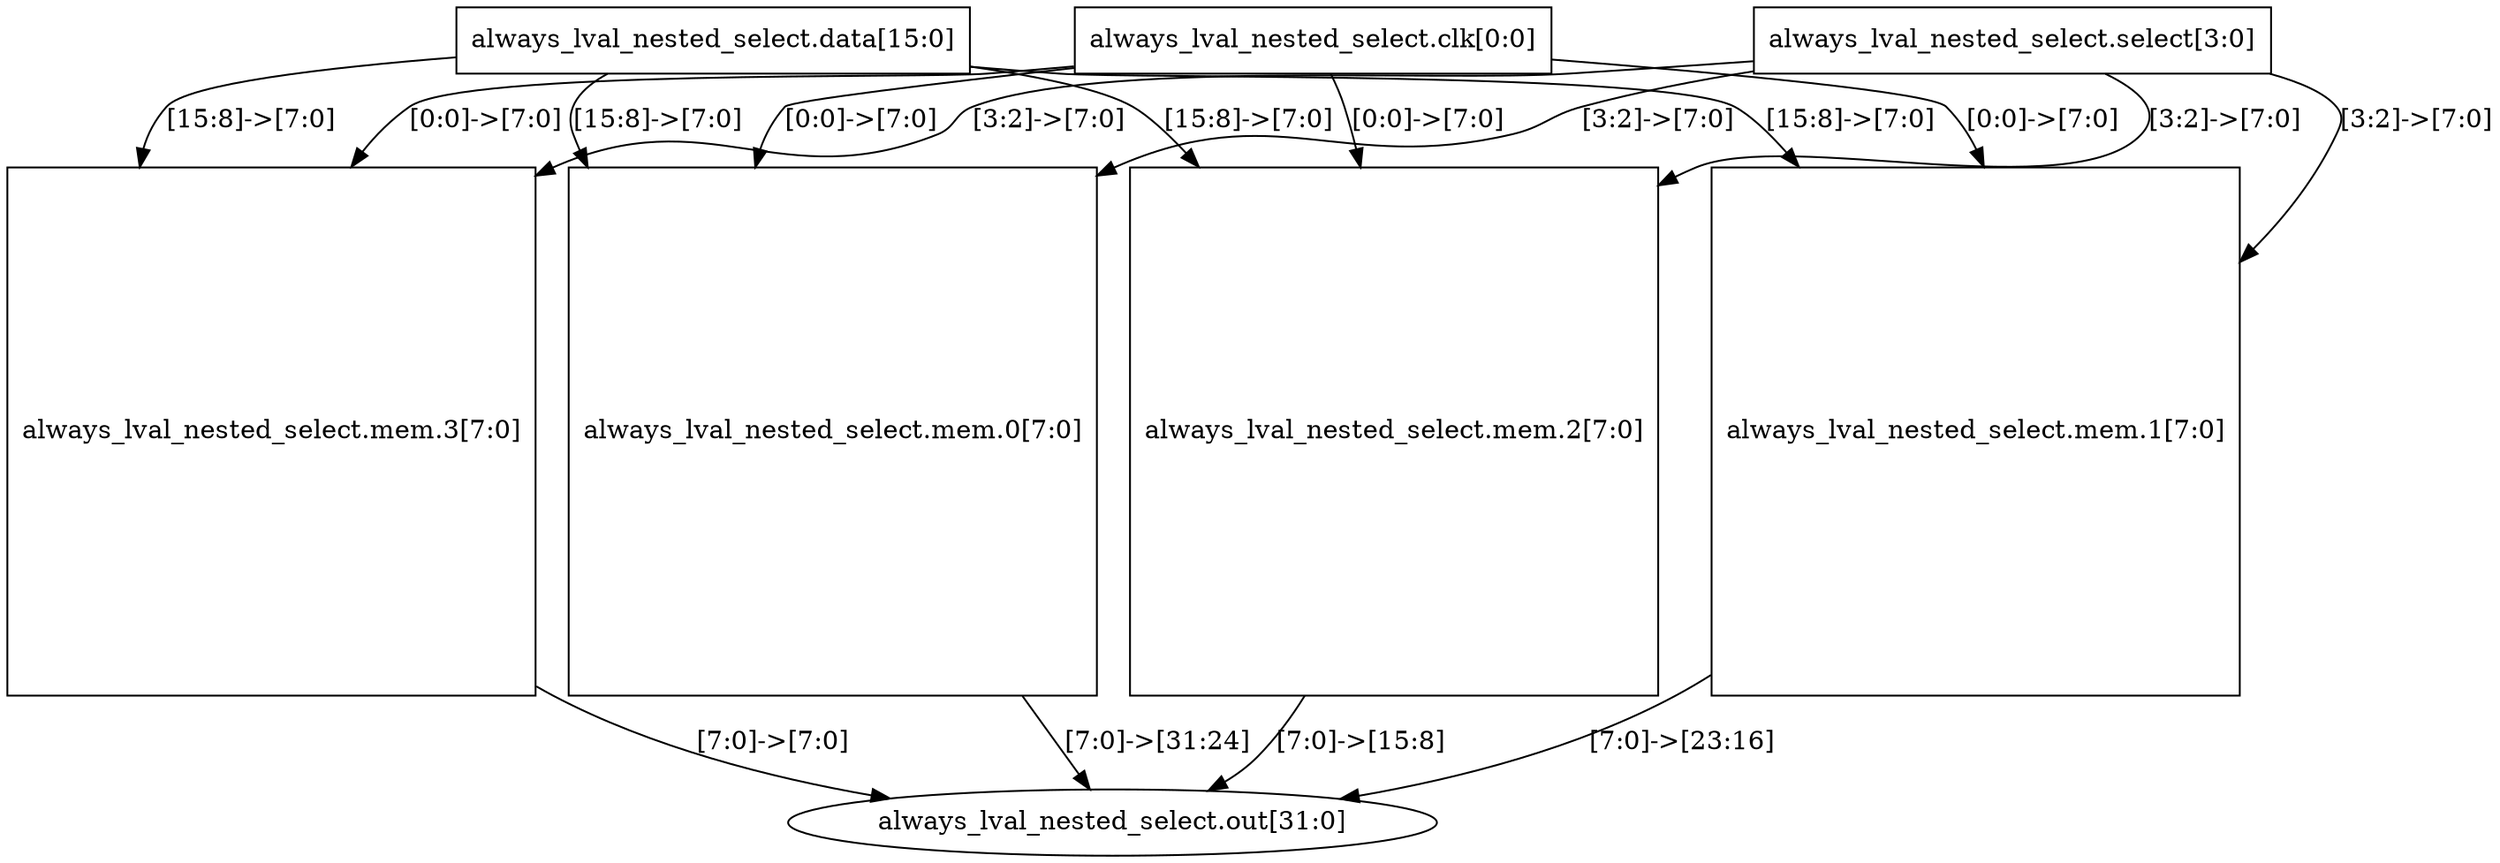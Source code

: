 digraph G {
	"always_lval_nested_select.mem.3" -> "always_lval_nested_select.out"[label="[7:0]->[7:0]"];
	"always_lval_nested_select.mem.2" -> "always_lval_nested_select.out"[label="[7:0]->[15:8]"];
	"always_lval_nested_select.mem.1" -> "always_lval_nested_select.out"[label="[7:0]->[23:16]"];
	"always_lval_nested_select.mem.0" -> "always_lval_nested_select.out"[label="[7:0]->[31:24]"];
	"always_lval_nested_select.data" -> "always_lval_nested_select.mem.3"[label="[15:8]->[7:0]"];
	"always_lval_nested_select.select" -> "always_lval_nested_select.mem.3"[label="[3:2]->[7:0]"];
	"always_lval_nested_select.clk" -> "always_lval_nested_select.mem.3"[label="[0:0]->[7:0]"];
	"always_lval_nested_select.data" -> "always_lval_nested_select.mem.2"[label="[15:8]->[7:0]"];
	"always_lval_nested_select.select" -> "always_lval_nested_select.mem.2"[label="[3:2]->[7:0]"];
	"always_lval_nested_select.clk" -> "always_lval_nested_select.mem.2"[label="[0:0]->[7:0]"];
	"always_lval_nested_select.data" -> "always_lval_nested_select.mem.1"[label="[15:8]->[7:0]"];
	"always_lval_nested_select.select" -> "always_lval_nested_select.mem.1"[label="[3:2]->[7:0]"];
	"always_lval_nested_select.clk" -> "always_lval_nested_select.mem.1"[label="[0:0]->[7:0]"];
	"always_lval_nested_select.data" -> "always_lval_nested_select.mem.0"[label="[15:8]->[7:0]"];
	"always_lval_nested_select.select" -> "always_lval_nested_select.mem.0"[label="[3:2]->[7:0]"];
	"always_lval_nested_select.clk" -> "always_lval_nested_select.mem.0"[label="[0:0]->[7:0]"];
	"always_lval_nested_select.clk" [shape=rectangle, label="always_lval_nested_select.clk[0:0]"];
	"always_lval_nested_select.data" [shape=rectangle, label="always_lval_nested_select.data[15:0]"];
	"always_lval_nested_select.mem.0" [shape=square, label="always_lval_nested_select.mem.0[7:0]"];
	"always_lval_nested_select.mem.1" [shape=square, label="always_lval_nested_select.mem.1[7:0]"];
	"always_lval_nested_select.mem.2" [shape=square, label="always_lval_nested_select.mem.2[7:0]"];
	"always_lval_nested_select.mem.3" [shape=square, label="always_lval_nested_select.mem.3[7:0]"];
	"always_lval_nested_select.out" [shape=ellipse, label="always_lval_nested_select.out[31:0]"];
	"always_lval_nested_select.select" [shape=rectangle, label="always_lval_nested_select.select[3:0]"];
}
